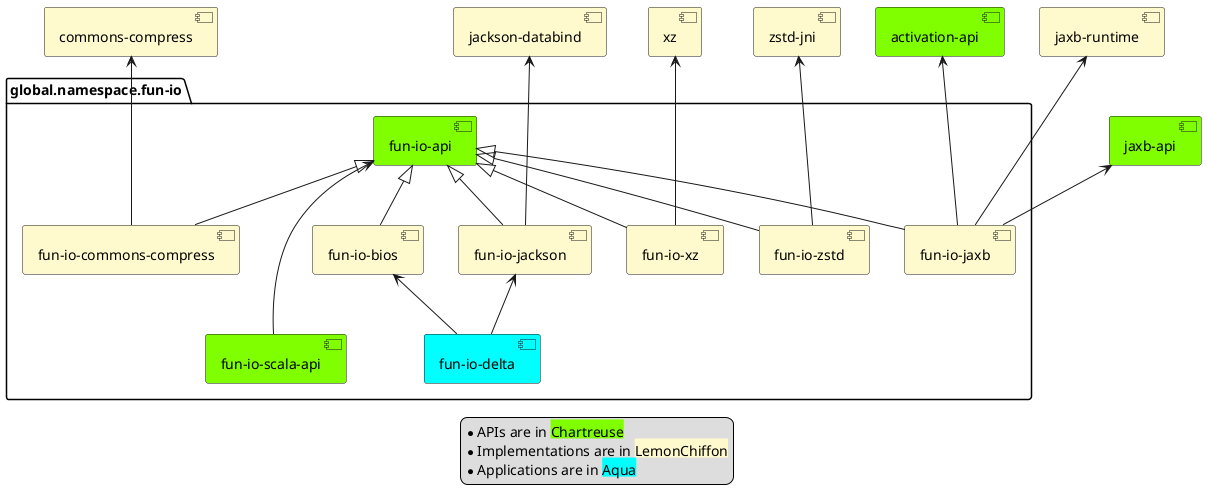 @startuml

folder global.namespace.fun-io {
    [fun-io-api] #Chartreuse
    [fun-io-scala-api] #Chartreuse
    [fun-io-delta] #Aqua

    [fun-io-api] <|-- [fun-io-bios]
    [fun-io-api] <|-- [fun-io-commons-compress]
    [fun-io-api] <|-- [fun-io-jackson]
    [fun-io-api] <|-- [fun-io-jaxb]
    [fun-io-api] <--- [fun-io-scala-api]
    [fun-io-api] <|-- [fun-io-xz]
    [fun-io-api] <|-- [fun-io-zstd]

    [fun-io-bios] <-- [fun-io-delta]
    [fun-io-jackson] <-- [fun-io-delta]
}

[commons-compress] <--- [fun-io-commons-compress]

[jackson-databind] <--- [fun-io-jackson]

[activation-api] #Chartreuse
[activation-api] <--- [fun-io-jaxb]
[jaxb-runtime] <--- [fun-io-jaxb]

[jaxb-api] #Chartreuse
[jaxb-api] <-- [fun-io-jaxb]

[xz] <--- [fun-io-xz]

[zstd-jni] <--- [fun-io-zstd]

legend
* APIs are in <back:Chartreuse>Chartreuse</back>
* Implementations are in <back:LemonChiffon>LemonChiffon</back>
* Applications are in <back:Aqua>Aqua</back>
end legend

skinparam componentBackgroundColor LemonChiffon
@enduml
